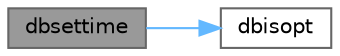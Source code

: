digraph "dbsettime"
{
 // LATEX_PDF_SIZE
  bgcolor="transparent";
  edge [fontname=Helvetica,fontsize=10,labelfontname=Helvetica,labelfontsize=10];
  node [fontname=Helvetica,fontsize=10,shape=box,height=0.2,width=0.4];
  rankdir="LR";
  Node1 [id="Node000001",label="dbsettime",height=0.2,width=0.4,color="gray40", fillcolor="grey60", style="filled", fontcolor="black",tooltip="Set maximum seconds db-lib waits for a server response to query."];
  Node1 -> Node2 [id="edge1_Node000001_Node000002",color="steelblue1",style="solid",tooltip=" "];
  Node2 [id="Node000002",label="dbisopt",height=0.2,width=0.4,color="grey40", fillcolor="white", style="filled",URL="$a00563.html#gac3eb8cb53f50998403ea9aebc6263df9",tooltip="Get value of an option."];
}
